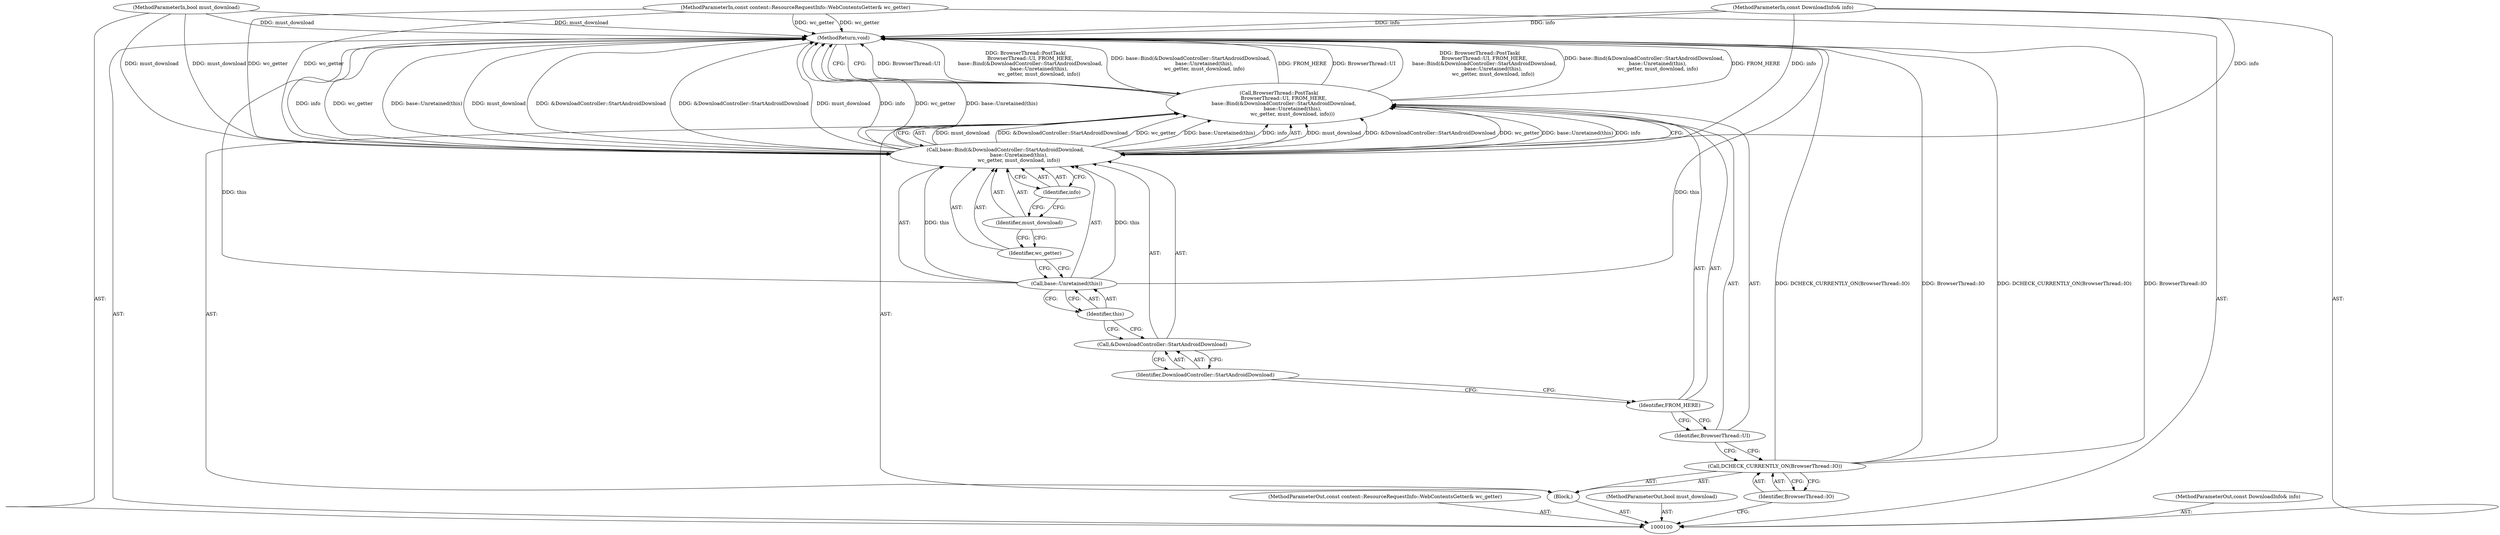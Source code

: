 digraph "1_Chrome_5fc08cfb098acce49344d2e89cc27c915903f81c_1" {
"1000118" [label="(MethodReturn,void)"];
"1000115" [label="(Identifier,wc_getter)"];
"1000116" [label="(Identifier,must_download)"];
"1000117" [label="(Identifier,info)"];
"1000101" [label="(MethodParameterIn,const content::ResourceRequestInfo::WebContentsGetter& wc_getter)"];
"1000151" [label="(MethodParameterOut,const content::ResourceRequestInfo::WebContentsGetter& wc_getter)"];
"1000102" [label="(MethodParameterIn,bool must_download)"];
"1000152" [label="(MethodParameterOut,bool must_download)"];
"1000104" [label="(Block,)"];
"1000103" [label="(MethodParameterIn,const DownloadInfo& info)"];
"1000153" [label="(MethodParameterOut,const DownloadInfo& info)"];
"1000105" [label="(Call,DCHECK_CURRENTLY_ON(BrowserThread::IO))"];
"1000106" [label="(Identifier,BrowserThread::IO)"];
"1000107" [label="(Call,BrowserThread::PostTask(\n      BrowserThread::UI, FROM_HERE,\n      base::Bind(&DownloadController::StartAndroidDownload,\n                 base::Unretained(this),\n                 wc_getter, must_download, info)))"];
"1000109" [label="(Identifier,FROM_HERE)"];
"1000108" [label="(Identifier,BrowserThread::UI)"];
"1000111" [label="(Call,&DownloadController::StartAndroidDownload)"];
"1000112" [label="(Identifier,DownloadController::StartAndroidDownload)"];
"1000110" [label="(Call,base::Bind(&DownloadController::StartAndroidDownload,\n                 base::Unretained(this),\n                 wc_getter, must_download, info))"];
"1000113" [label="(Call,base::Unretained(this))"];
"1000114" [label="(Identifier,this)"];
"1000118" -> "1000100"  [label="AST: "];
"1000118" -> "1000107"  [label="CFG: "];
"1000110" -> "1000118"  [label="DDG: info"];
"1000110" -> "1000118"  [label="DDG: wc_getter"];
"1000110" -> "1000118"  [label="DDG: base::Unretained(this)"];
"1000110" -> "1000118"  [label="DDG: &DownloadController::StartAndroidDownload"];
"1000110" -> "1000118"  [label="DDG: must_download"];
"1000107" -> "1000118"  [label="DDG: BrowserThread::UI"];
"1000107" -> "1000118"  [label="DDG: BrowserThread::PostTask(\n      BrowserThread::UI, FROM_HERE,\n      base::Bind(&DownloadController::StartAndroidDownload,\n                 base::Unretained(this),\n                 wc_getter, must_download, info))"];
"1000107" -> "1000118"  [label="DDG: base::Bind(&DownloadController::StartAndroidDownload,\n                 base::Unretained(this),\n                 wc_getter, must_download, info)"];
"1000107" -> "1000118"  [label="DDG: FROM_HERE"];
"1000105" -> "1000118"  [label="DDG: DCHECK_CURRENTLY_ON(BrowserThread::IO)"];
"1000105" -> "1000118"  [label="DDG: BrowserThread::IO"];
"1000113" -> "1000118"  [label="DDG: this"];
"1000103" -> "1000118"  [label="DDG: info"];
"1000102" -> "1000118"  [label="DDG: must_download"];
"1000101" -> "1000118"  [label="DDG: wc_getter"];
"1000115" -> "1000110"  [label="AST: "];
"1000115" -> "1000113"  [label="CFG: "];
"1000116" -> "1000115"  [label="CFG: "];
"1000116" -> "1000110"  [label="AST: "];
"1000116" -> "1000115"  [label="CFG: "];
"1000117" -> "1000116"  [label="CFG: "];
"1000117" -> "1000110"  [label="AST: "];
"1000117" -> "1000116"  [label="CFG: "];
"1000110" -> "1000117"  [label="CFG: "];
"1000101" -> "1000100"  [label="AST: "];
"1000101" -> "1000118"  [label="DDG: wc_getter"];
"1000101" -> "1000110"  [label="DDG: wc_getter"];
"1000151" -> "1000100"  [label="AST: "];
"1000102" -> "1000100"  [label="AST: "];
"1000102" -> "1000118"  [label="DDG: must_download"];
"1000102" -> "1000110"  [label="DDG: must_download"];
"1000152" -> "1000100"  [label="AST: "];
"1000104" -> "1000100"  [label="AST: "];
"1000105" -> "1000104"  [label="AST: "];
"1000107" -> "1000104"  [label="AST: "];
"1000103" -> "1000100"  [label="AST: "];
"1000103" -> "1000118"  [label="DDG: info"];
"1000103" -> "1000110"  [label="DDG: info"];
"1000153" -> "1000100"  [label="AST: "];
"1000105" -> "1000104"  [label="AST: "];
"1000105" -> "1000106"  [label="CFG: "];
"1000106" -> "1000105"  [label="AST: "];
"1000108" -> "1000105"  [label="CFG: "];
"1000105" -> "1000118"  [label="DDG: DCHECK_CURRENTLY_ON(BrowserThread::IO)"];
"1000105" -> "1000118"  [label="DDG: BrowserThread::IO"];
"1000106" -> "1000105"  [label="AST: "];
"1000106" -> "1000100"  [label="CFG: "];
"1000105" -> "1000106"  [label="CFG: "];
"1000107" -> "1000104"  [label="AST: "];
"1000107" -> "1000110"  [label="CFG: "];
"1000108" -> "1000107"  [label="AST: "];
"1000109" -> "1000107"  [label="AST: "];
"1000110" -> "1000107"  [label="AST: "];
"1000118" -> "1000107"  [label="CFG: "];
"1000107" -> "1000118"  [label="DDG: BrowserThread::UI"];
"1000107" -> "1000118"  [label="DDG: BrowserThread::PostTask(\n      BrowserThread::UI, FROM_HERE,\n      base::Bind(&DownloadController::StartAndroidDownload,\n                 base::Unretained(this),\n                 wc_getter, must_download, info))"];
"1000107" -> "1000118"  [label="DDG: base::Bind(&DownloadController::StartAndroidDownload,\n                 base::Unretained(this),\n                 wc_getter, must_download, info)"];
"1000107" -> "1000118"  [label="DDG: FROM_HERE"];
"1000110" -> "1000107"  [label="DDG: must_download"];
"1000110" -> "1000107"  [label="DDG: &DownloadController::StartAndroidDownload"];
"1000110" -> "1000107"  [label="DDG: wc_getter"];
"1000110" -> "1000107"  [label="DDG: base::Unretained(this)"];
"1000110" -> "1000107"  [label="DDG: info"];
"1000109" -> "1000107"  [label="AST: "];
"1000109" -> "1000108"  [label="CFG: "];
"1000112" -> "1000109"  [label="CFG: "];
"1000108" -> "1000107"  [label="AST: "];
"1000108" -> "1000105"  [label="CFG: "];
"1000109" -> "1000108"  [label="CFG: "];
"1000111" -> "1000110"  [label="AST: "];
"1000111" -> "1000112"  [label="CFG: "];
"1000112" -> "1000111"  [label="AST: "];
"1000114" -> "1000111"  [label="CFG: "];
"1000112" -> "1000111"  [label="AST: "];
"1000112" -> "1000109"  [label="CFG: "];
"1000111" -> "1000112"  [label="CFG: "];
"1000110" -> "1000107"  [label="AST: "];
"1000110" -> "1000117"  [label="CFG: "];
"1000111" -> "1000110"  [label="AST: "];
"1000113" -> "1000110"  [label="AST: "];
"1000115" -> "1000110"  [label="AST: "];
"1000116" -> "1000110"  [label="AST: "];
"1000117" -> "1000110"  [label="AST: "];
"1000107" -> "1000110"  [label="CFG: "];
"1000110" -> "1000118"  [label="DDG: info"];
"1000110" -> "1000118"  [label="DDG: wc_getter"];
"1000110" -> "1000118"  [label="DDG: base::Unretained(this)"];
"1000110" -> "1000118"  [label="DDG: &DownloadController::StartAndroidDownload"];
"1000110" -> "1000118"  [label="DDG: must_download"];
"1000110" -> "1000107"  [label="DDG: must_download"];
"1000110" -> "1000107"  [label="DDG: &DownloadController::StartAndroidDownload"];
"1000110" -> "1000107"  [label="DDG: wc_getter"];
"1000110" -> "1000107"  [label="DDG: base::Unretained(this)"];
"1000110" -> "1000107"  [label="DDG: info"];
"1000113" -> "1000110"  [label="DDG: this"];
"1000101" -> "1000110"  [label="DDG: wc_getter"];
"1000102" -> "1000110"  [label="DDG: must_download"];
"1000103" -> "1000110"  [label="DDG: info"];
"1000113" -> "1000110"  [label="AST: "];
"1000113" -> "1000114"  [label="CFG: "];
"1000114" -> "1000113"  [label="AST: "];
"1000115" -> "1000113"  [label="CFG: "];
"1000113" -> "1000118"  [label="DDG: this"];
"1000113" -> "1000110"  [label="DDG: this"];
"1000114" -> "1000113"  [label="AST: "];
"1000114" -> "1000111"  [label="CFG: "];
"1000113" -> "1000114"  [label="CFG: "];
}
